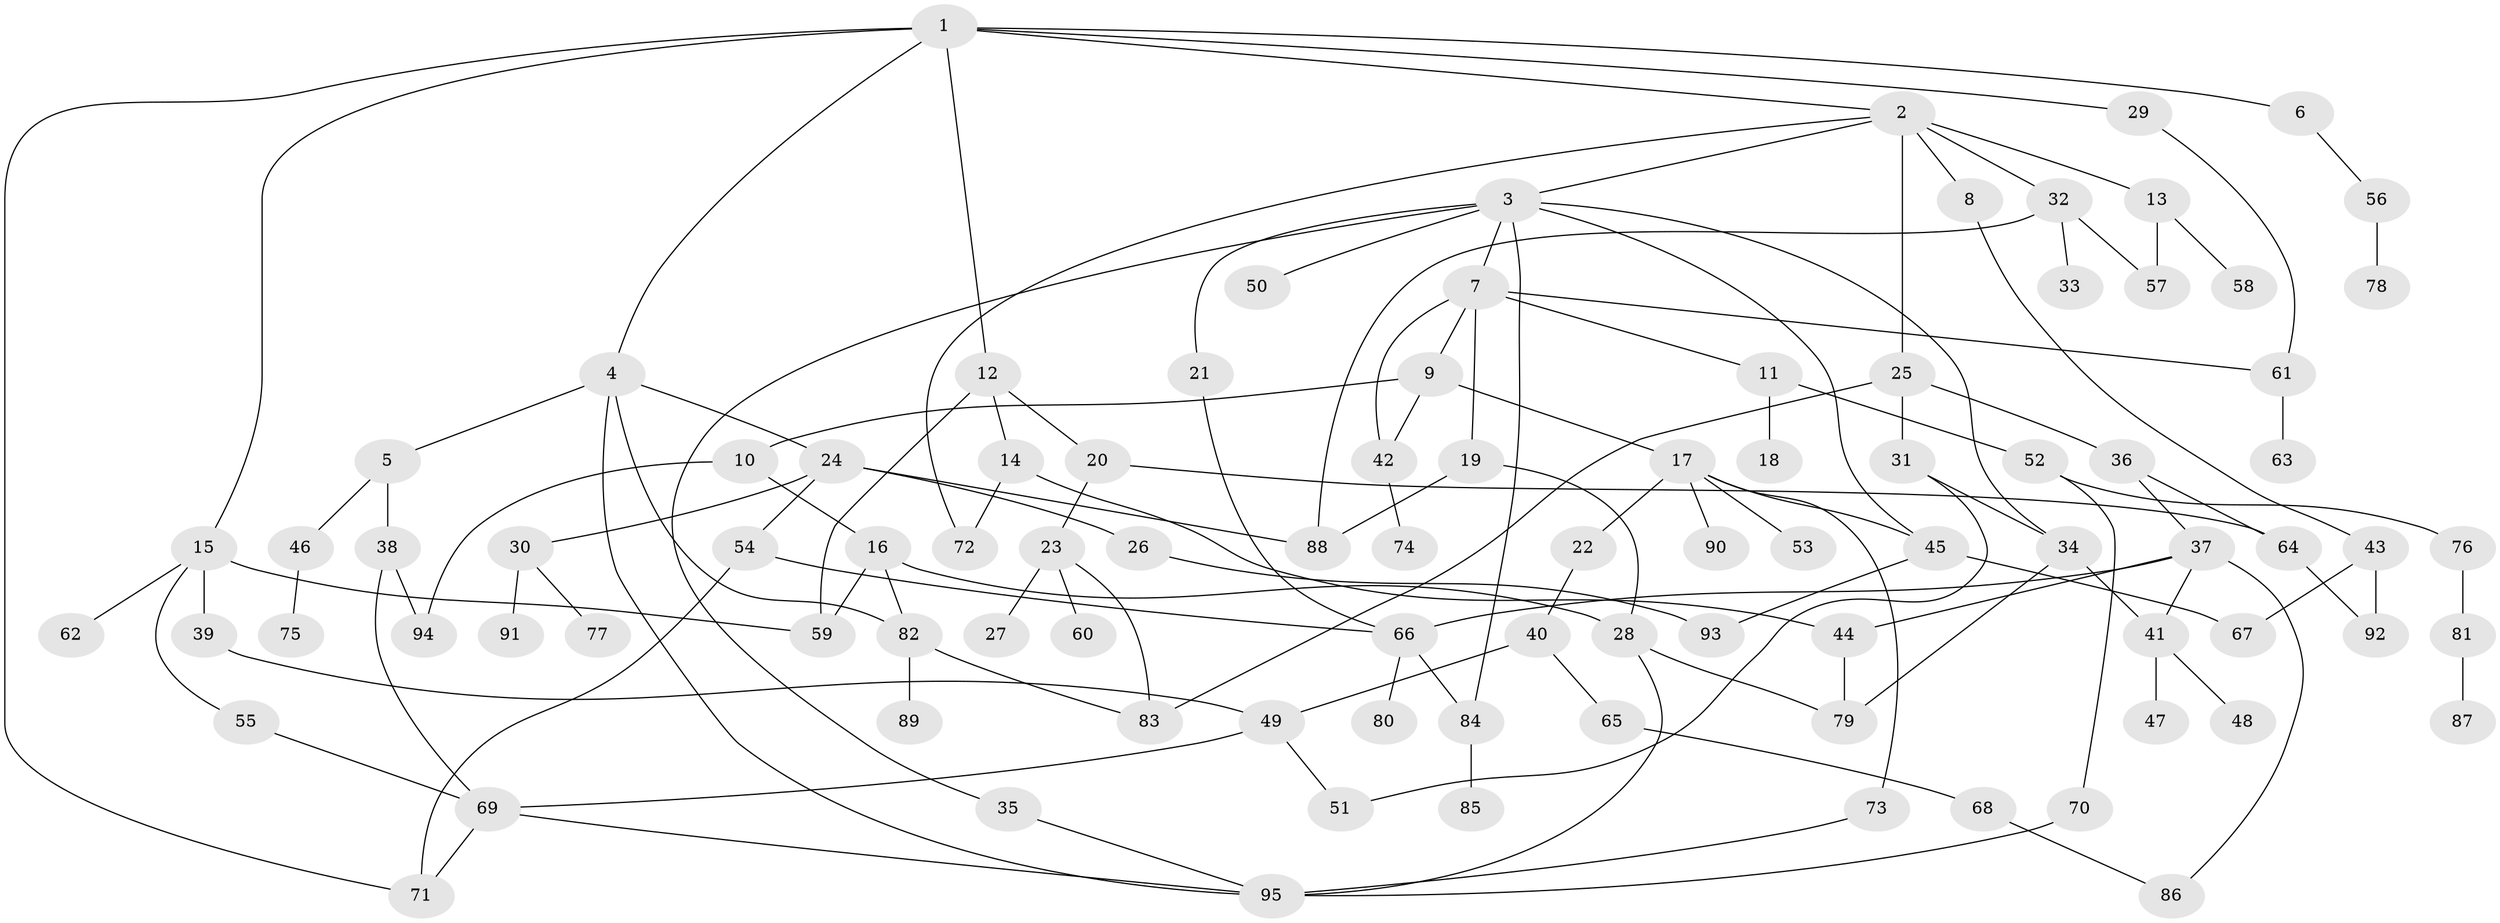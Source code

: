 // coarse degree distribution, {5: 0.13157894736842105, 9: 0.02631578947368421, 6: 0.10526315789473684, 7: 0.07894736842105263, 3: 0.2631578947368421, 8: 0.02631578947368421, 2: 0.18421052631578946, 4: 0.05263157894736842, 1: 0.13157894736842105}
// Generated by graph-tools (version 1.1) at 2025/48/03/04/25 22:48:44]
// undirected, 95 vertices, 132 edges
graph export_dot {
  node [color=gray90,style=filled];
  1;
  2;
  3;
  4;
  5;
  6;
  7;
  8;
  9;
  10;
  11;
  12;
  13;
  14;
  15;
  16;
  17;
  18;
  19;
  20;
  21;
  22;
  23;
  24;
  25;
  26;
  27;
  28;
  29;
  30;
  31;
  32;
  33;
  34;
  35;
  36;
  37;
  38;
  39;
  40;
  41;
  42;
  43;
  44;
  45;
  46;
  47;
  48;
  49;
  50;
  51;
  52;
  53;
  54;
  55;
  56;
  57;
  58;
  59;
  60;
  61;
  62;
  63;
  64;
  65;
  66;
  67;
  68;
  69;
  70;
  71;
  72;
  73;
  74;
  75;
  76;
  77;
  78;
  79;
  80;
  81;
  82;
  83;
  84;
  85;
  86;
  87;
  88;
  89;
  90;
  91;
  92;
  93;
  94;
  95;
  1 -- 2;
  1 -- 4;
  1 -- 6;
  1 -- 12;
  1 -- 15;
  1 -- 29;
  1 -- 71;
  2 -- 3;
  2 -- 8;
  2 -- 13;
  2 -- 25;
  2 -- 32;
  2 -- 72;
  3 -- 7;
  3 -- 21;
  3 -- 35;
  3 -- 50;
  3 -- 34;
  3 -- 84;
  3 -- 45;
  4 -- 5;
  4 -- 24;
  4 -- 95;
  4 -- 82;
  5 -- 38;
  5 -- 46;
  6 -- 56;
  7 -- 9;
  7 -- 11;
  7 -- 19;
  7 -- 42;
  7 -- 61;
  8 -- 43;
  9 -- 10;
  9 -- 17;
  9 -- 42;
  10 -- 16;
  10 -- 94;
  11 -- 18;
  11 -- 52;
  12 -- 14;
  12 -- 20;
  12 -- 59;
  13 -- 57;
  13 -- 58;
  14 -- 72;
  14 -- 44;
  15 -- 39;
  15 -- 55;
  15 -- 59;
  15 -- 62;
  16 -- 82;
  16 -- 28;
  16 -- 59;
  17 -- 22;
  17 -- 45;
  17 -- 53;
  17 -- 73;
  17 -- 90;
  19 -- 28;
  19 -- 88;
  20 -- 23;
  20 -- 64;
  21 -- 66;
  22 -- 40;
  23 -- 27;
  23 -- 60;
  23 -- 83;
  24 -- 26;
  24 -- 30;
  24 -- 54;
  24 -- 88;
  25 -- 31;
  25 -- 36;
  25 -- 83;
  26 -- 93;
  28 -- 79;
  28 -- 95;
  29 -- 61;
  30 -- 77;
  30 -- 91;
  31 -- 34;
  31 -- 51;
  32 -- 33;
  32 -- 88;
  32 -- 57;
  34 -- 41;
  34 -- 79;
  35 -- 95;
  36 -- 37;
  36 -- 64;
  37 -- 44;
  37 -- 66;
  37 -- 86;
  37 -- 41;
  38 -- 69;
  38 -- 94;
  39 -- 49;
  40 -- 65;
  40 -- 49;
  41 -- 47;
  41 -- 48;
  42 -- 74;
  43 -- 92;
  43 -- 67;
  44 -- 79;
  45 -- 67;
  45 -- 93;
  46 -- 75;
  49 -- 69;
  49 -- 51;
  52 -- 70;
  52 -- 76;
  54 -- 71;
  54 -- 66;
  55 -- 69;
  56 -- 78;
  61 -- 63;
  64 -- 92;
  65 -- 68;
  66 -- 80;
  66 -- 84;
  68 -- 86;
  69 -- 95;
  69 -- 71;
  70 -- 95;
  73 -- 95;
  76 -- 81;
  81 -- 87;
  82 -- 89;
  82 -- 83;
  84 -- 85;
}
